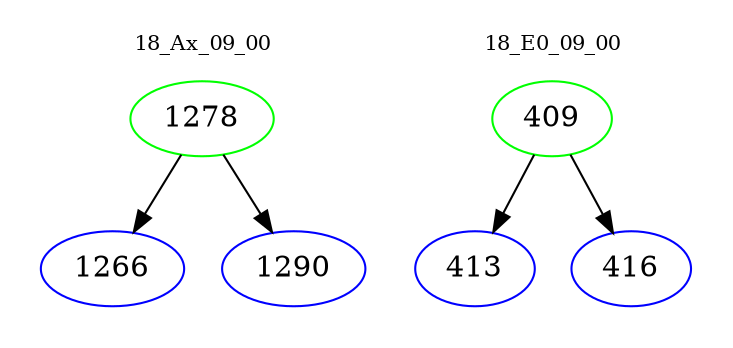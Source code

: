 digraph{
subgraph cluster_0 {
color = white
label = "18_Ax_09_00";
fontsize=10;
T0_1278 [label="1278", color="green"]
T0_1278 -> T0_1266 [color="black"]
T0_1266 [label="1266", color="blue"]
T0_1278 -> T0_1290 [color="black"]
T0_1290 [label="1290", color="blue"]
}
subgraph cluster_1 {
color = white
label = "18_E0_09_00";
fontsize=10;
T1_409 [label="409", color="green"]
T1_409 -> T1_413 [color="black"]
T1_413 [label="413", color="blue"]
T1_409 -> T1_416 [color="black"]
T1_416 [label="416", color="blue"]
}
}
